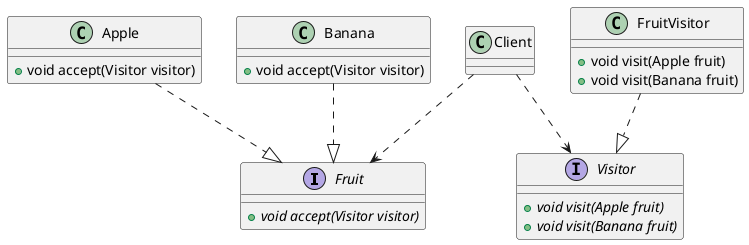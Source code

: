 @startuml
interface Fruit{
   + {abstract} void accept(Visitor visitor)
}
interface Visitor{
   + {abstract} void visit(Apple fruit)
   + {abstract} void visit(Banana fruit)
}
class Apple{
   + void accept(Visitor visitor)
}
class Banana{
   + void accept(Visitor visitor)
}
class FruitVisitor{
   + void visit(Apple fruit)
   + void visit(Banana fruit)
}
class Client{
}
Apple ..|> Fruit
Banana ..|> Fruit
FruitVisitor..|>Visitor
Client ..>Fruit
Client ..>Visitor
@enduml